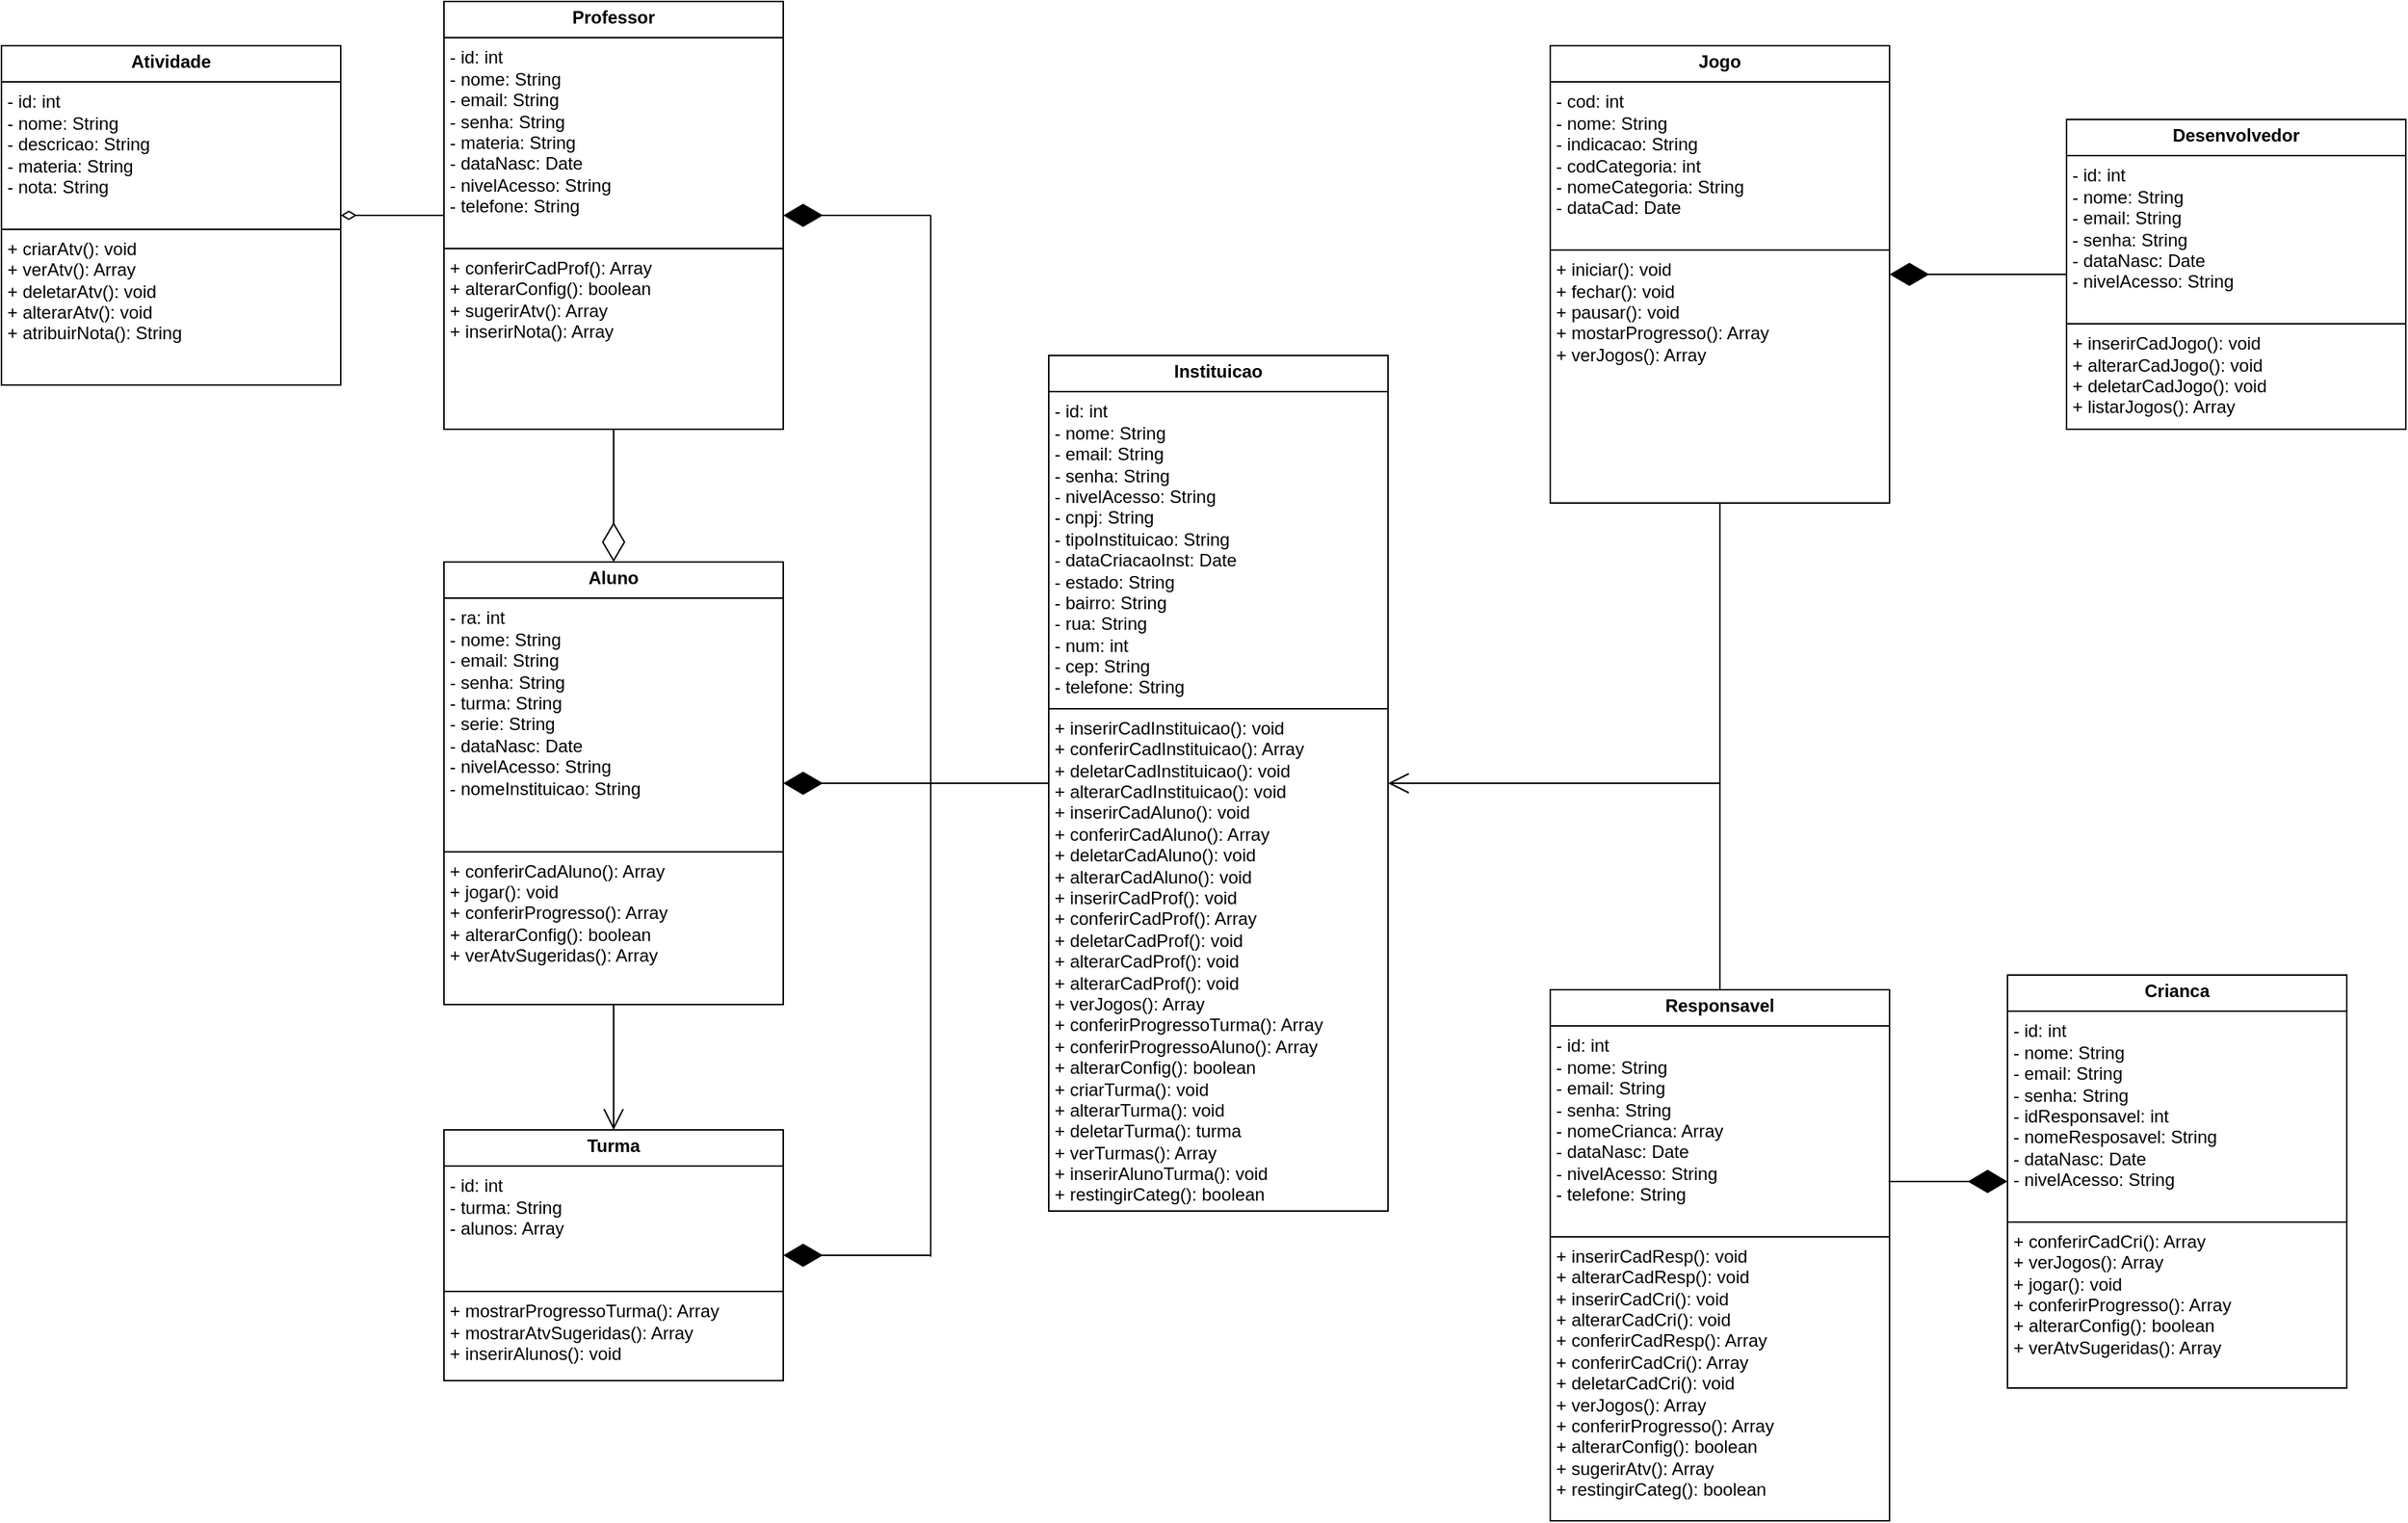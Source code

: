 <mxfile>
    <diagram name="Página-1" id="P0dt_XROy20qcgtOSnDv">
        <mxGraphModel dx="1307" dy="751" grid="1" gridSize="10" guides="1" tooltips="1" connect="1" arrows="1" fold="1" page="1" pageScale="1" pageWidth="1654" pageHeight="1169" math="0" shadow="0">
            <root>
                <mxCell id="0"/>
                <mxCell id="1" parent="0"/>
                <mxCell id="3cunooh5xRu-Bq_bCVS8-2" value="&lt;p style=&quot;margin:0px;margin-top:4px;text-align:center;&quot;&gt;&lt;b&gt;Aluno&lt;/b&gt;&lt;/p&gt;&lt;hr size=&quot;1&quot; style=&quot;border-style:solid;&quot;&gt;&lt;p style=&quot;margin:0px;margin-left:4px;&quot;&gt;- ra: int&lt;/p&gt;&lt;p style=&quot;margin:0px;margin-left:4px;&quot;&gt;- nome: String&lt;/p&gt;&lt;p style=&quot;margin:0px;margin-left:4px;&quot;&gt;- email: String&lt;br&gt;&lt;/p&gt;&lt;p style=&quot;margin:0px;margin-left:4px;&quot;&gt;- senha: String&lt;br&gt;&lt;/p&gt;&lt;p style=&quot;margin:0px;margin-left:4px;&quot;&gt;- turma: String&lt;br&gt;&lt;/p&gt;&lt;p style=&quot;margin:0px;margin-left:4px;&quot;&gt;- serie: String&lt;br&gt;&lt;/p&gt;&lt;p style=&quot;margin: 0px 0px 0px 4px;&quot;&gt;- dataNasc: Date&lt;br&gt;&lt;/p&gt;&lt;p style=&quot;margin:0px;margin-left:4px;&quot;&gt;&lt;span style=&quot;background-color: initial;&quot;&gt;- nivelAcesso: String&lt;/span&gt;&lt;br&gt;&lt;/p&gt;&lt;p style=&quot;margin: 0px 0px 0px 4px;&quot;&gt;- nomeInstituicao: String&lt;br&gt;&lt;/p&gt;&lt;p style=&quot;margin: 0px 0px 0px 4px;&quot;&gt;&lt;br&gt;&lt;/p&gt;&lt;p style=&quot;margin:0px;margin-left:4px;&quot;&gt;&lt;br&gt;&lt;/p&gt;&lt;hr size=&quot;1&quot; style=&quot;border-style:solid;&quot;&gt;&lt;p style=&quot;margin:0px;margin-left:4px;&quot;&gt;&lt;span style=&quot;background-color: transparent; color: light-dark(rgb(0, 0, 0), rgb(255, 255, 255));&quot;&gt;+ conferirCadAluno(): Array&lt;/span&gt;&lt;/p&gt;&lt;p style=&quot;margin:0px;margin-left:4px;&quot;&gt;&lt;span style=&quot;background-color: transparent;&quot;&gt;+ jogar&lt;/span&gt;&lt;span style=&quot;background-color: initial;&quot;&gt;(): void&lt;/span&gt;&lt;/p&gt;&lt;p style=&quot;margin:0px;margin-left:4px;&quot;&gt;+ conferirProgresso(): Array&lt;span style=&quot;background-color: initial;&quot;&gt;&lt;br&gt;&lt;/span&gt;&lt;/p&gt;&lt;p style=&quot;margin:0px;margin-left:4px;&quot;&gt;+ alterarConfig(): boolean&lt;br&gt;&lt;/p&gt;&lt;p style=&quot;margin:0px;margin-left:4px;&quot;&gt;+ verAtvSugeridas(): Array&lt;/p&gt;" style="verticalAlign=top;align=left;overflow=fill;html=1;whiteSpace=wrap;" parent="1" vertex="1">
                    <mxGeometry x="312" y="470" width="230" height="300" as="geometry"/>
                </mxCell>
                <mxCell id="D33tNo4wd2h5tKQrQj5H-1" value="&lt;p style=&quot;margin:0px;margin-top:4px;text-align:center;&quot;&gt;&lt;b&gt;Crianca&lt;/b&gt;&lt;/p&gt;&lt;hr size=&quot;1&quot; style=&quot;border-style:solid;&quot;&gt;&lt;p style=&quot;margin:0px;margin-left:4px;&quot;&gt;- id: int&lt;/p&gt;&lt;p style=&quot;margin:0px;margin-left:4px;&quot;&gt;- nome: String&lt;/p&gt;&lt;p style=&quot;margin:0px;margin-left:4px;&quot;&gt;- email: String&lt;br&gt;&lt;/p&gt;&lt;p style=&quot;margin:0px;margin-left:4px;&quot;&gt;- senha: String&lt;/p&gt;&lt;p style=&quot;margin:0px;margin-left:4px;&quot;&gt;- idResponsavel: int&lt;/p&gt;&lt;p style=&quot;margin:0px;margin-left:4px;&quot;&gt;- nomeResposavel: String&lt;/p&gt;&lt;p style=&quot;margin: 0px 0px 0px 4px;&quot;&gt;- dataNasc: Date&lt;br&gt;&lt;/p&gt;&lt;p style=&quot;margin:0px;margin-left:4px;&quot;&gt;&lt;span style=&quot;background-color: initial;&quot;&gt;- nivelAcesso: String&lt;/span&gt;&lt;br&gt;&lt;/p&gt;&lt;p style=&quot;margin:0px;margin-left:4px;&quot;&gt;&lt;br&gt;&lt;/p&gt;&lt;hr size=&quot;1&quot; style=&quot;border-style:solid;&quot;&gt;&lt;p style=&quot;margin:0px;margin-left:4px;&quot;&gt;&lt;span style=&quot;background-color: initial;&quot;&gt;+ conferirCadCri(): Array&lt;/span&gt;&lt;br&gt;&lt;/p&gt;&lt;p style=&quot;margin:0px;margin-left:4px;&quot;&gt;+ verJogos(): Array&lt;br&gt;&lt;/p&gt;&lt;p style=&quot;margin:0px;margin-left:4px;&quot;&gt;+ jogar&lt;span style=&quot;background-color: initial;&quot;&gt;(): void&lt;/span&gt;&lt;/p&gt;&lt;p style=&quot;margin:0px;margin-left:4px;&quot;&gt;+ conferirProgresso(): Array&lt;span style=&quot;background-color: initial;&quot;&gt;&lt;br&gt;&lt;/span&gt;&lt;/p&gt;&lt;p style=&quot;margin:0px;margin-left:4px;&quot;&gt;+ alterarConfig(): boolean&lt;br&gt;&lt;/p&gt;&lt;p style=&quot;margin: 0px 0px 0px 4px;&quot;&gt;+ verAtvSugeridas(): Array&lt;/p&gt;&lt;p style=&quot;margin: 0px 0px 0px 4px;&quot;&gt;&lt;br&gt;&lt;/p&gt;" style="verticalAlign=top;align=left;overflow=fill;html=1;whiteSpace=wrap;" parent="1" vertex="1">
                    <mxGeometry x="1372" y="750" width="230" height="280" as="geometry"/>
                </mxCell>
                <mxCell id="D33tNo4wd2h5tKQrQj5H-2" value="&lt;p style=&quot;margin:0px;margin-top:4px;text-align:center;&quot;&gt;&lt;b&gt;Responsavel&lt;/b&gt;&lt;/p&gt;&lt;hr size=&quot;1&quot; style=&quot;border-style:solid;&quot;&gt;&lt;p style=&quot;margin:0px;margin-left:4px;&quot;&gt;- id: int&lt;/p&gt;&lt;p style=&quot;margin:0px;margin-left:4px;&quot;&gt;- nome: String&lt;/p&gt;&lt;p style=&quot;margin:0px;margin-left:4px;&quot;&gt;- email: String&lt;br&gt;&lt;/p&gt;&lt;p style=&quot;margin:0px;margin-left:4px;&quot;&gt;- senha: String&lt;/p&gt;&lt;p style=&quot;margin:0px;margin-left:4px;&quot;&gt;- nomeCrianca: Array&lt;/p&gt;&lt;p style=&quot;margin:0px;margin-left:4px;&quot;&gt;&lt;span style=&quot;background-color: transparent;&quot;&gt;- dataNasc: Date&lt;/span&gt;&lt;/p&gt;&lt;p style=&quot;margin:0px;margin-left:4px;&quot;&gt;- nivelAcesso: String&lt;br&gt;&lt;/p&gt;&lt;p style=&quot;margin:0px;margin-left:4px;&quot;&gt;- telefone: String&lt;/p&gt;&lt;p style=&quot;margin:0px;margin-left:4px;&quot;&gt;&lt;br&gt;&lt;/p&gt;&lt;hr size=&quot;1&quot; style=&quot;border-style:solid;&quot;&gt;&lt;p style=&quot;margin: 0px 0px 0px 4px;&quot;&gt;+ inserirCadResp(): void&lt;/p&gt;&lt;p style=&quot;margin: 0px 0px 0px 4px;&quot;&gt;+ alterarCadResp(): void&lt;/p&gt;&lt;p style=&quot;margin:0px;margin-left:4px;&quot;&gt;+ inserirCadCri(): void&lt;/p&gt;&lt;p style=&quot;margin: 0px 0px 0px 4px;&quot;&gt;+ alterarCadCri(): void&lt;/p&gt;&lt;p style=&quot;margin: 0px 0px 0px 4px;&quot;&gt;+ conferirCadResp(): Array&lt;br&gt;&lt;/p&gt;&lt;p style=&quot;margin:0px;margin-left:4px;&quot;&gt;+ conferirCadCri(): Array&lt;br&gt;&lt;/p&gt;&lt;p style=&quot;margin: 0px 0px 0px 4px;&quot;&gt;+ deletarCadCri(): void&lt;br&gt;&lt;/p&gt;&lt;p style=&quot;margin:0px;margin-left:4px;&quot;&gt;+ verJogos(): Array&lt;/p&gt;&lt;p style=&quot;margin:0px;margin-left:4px;&quot;&gt;+ conferirProgresso(): Array&lt;span style=&quot;background-color: initial;&quot;&gt;&lt;br&gt;&lt;/span&gt;&lt;/p&gt;&lt;p style=&quot;margin:0px;margin-left:4px;&quot;&gt;+ alterarConfig(): boolean&lt;br&gt;&lt;/p&gt;&lt;p style=&quot;margin: 0px 0px 0px 4px;&quot;&gt;+ sugerirAtv(): Array&lt;br&gt;&lt;/p&gt;&lt;p style=&quot;margin: 0px 0px 0px 4px;&quot;&gt;+ restingirCateg(): boolean&lt;br&gt;&lt;/p&gt;&lt;div&gt;&lt;br&gt;&lt;/div&gt;" style="verticalAlign=top;align=left;overflow=fill;html=1;whiteSpace=wrap;" parent="1" vertex="1">
                    <mxGeometry x="1062" y="760" width="230" height="360" as="geometry"/>
                </mxCell>
                <mxCell id="D33tNo4wd2h5tKQrQj5H-3" value="&lt;p style=&quot;margin:0px;margin-top:4px;text-align:center;&quot;&gt;&lt;b&gt;Instituicao&lt;/b&gt;&lt;/p&gt;&lt;hr size=&quot;1&quot; style=&quot;border-style:solid;&quot;&gt;&lt;p style=&quot;margin:0px;margin-left:4px;&quot;&gt;- id: int&lt;/p&gt;&lt;p style=&quot;margin:0px;margin-left:4px;&quot;&gt;- nome: String&lt;/p&gt;&lt;p style=&quot;margin:0px;margin-left:4px;&quot;&gt;- email: String&lt;br&gt;&lt;/p&gt;&lt;p style=&quot;margin:0px;margin-left:4px;&quot;&gt;- senha: String&lt;/p&gt;&lt;p style=&quot;margin:0px;margin-left:4px;&quot;&gt;- nivelAcesso: String&lt;br&gt;&lt;/p&gt;&lt;p style=&quot;margin:0px;margin-left:4px;&quot;&gt;- cnpj: String&lt;/p&gt;&lt;p style=&quot;margin:0px;margin-left:4px;&quot;&gt;- tipoInstituicao: String&lt;/p&gt;&lt;p style=&quot;margin:0px;margin-left:4px;&quot;&gt;- dataCriacaoInst: Date&lt;/p&gt;&lt;p style=&quot;margin:0px;margin-left:4px;&quot;&gt;- estado: String&lt;/p&gt;&lt;p style=&quot;margin:0px;margin-left:4px;&quot;&gt;- bairro: String&lt;/p&gt;&lt;p style=&quot;margin:0px;margin-left:4px;&quot;&gt;- rua: String&lt;/p&gt;&lt;p style=&quot;margin:0px;margin-left:4px;&quot;&gt;- num: int&lt;/p&gt;&lt;p style=&quot;margin:0px;margin-left:4px;&quot;&gt;- cep: String&lt;/p&gt;&lt;p style=&quot;margin:0px;margin-left:4px;&quot;&gt;- telefone: String&lt;/p&gt;&lt;hr size=&quot;1&quot; style=&quot;border-style:solid;&quot;&gt;&lt;p style=&quot;margin: 0px 0px 0px 4px;&quot;&gt;+ inserirCadInstituicao(): void&lt;/p&gt;&lt;p style=&quot;margin: 0px 0px 0px 4px;&quot;&gt;+ conferirCadInstituicao(): Array&lt;br&gt;&lt;/p&gt;&lt;p style=&quot;margin: 0px 0px 0px 4px;&quot;&gt;+ deletarCadInstituicao(): void&lt;br&gt;&lt;/p&gt;&lt;p style=&quot;margin: 0px 0px 0px 4px;&quot;&gt;+ alterarCadInstituicao(): void&lt;/p&gt;&lt;p style=&quot;margin: 0px 0px 0px 4px;&quot;&gt;+ inserirCadAluno(): void&lt;/p&gt;&lt;p style=&quot;margin: 0px 0px 0px 4px;&quot;&gt;+ conferirCadAluno(): Array&lt;br&gt;&lt;/p&gt;&lt;p style=&quot;margin: 0px 0px 0px 4px;&quot;&gt;+ deletarCadAluno(): void&lt;br&gt;&lt;/p&gt;&lt;p style=&quot;margin: 0px 0px 0px 4px;&quot;&gt;+ alterarCadAluno(): void&lt;br&gt;&lt;/p&gt;&lt;p style=&quot;margin: 0px 0px 0px 4px;&quot;&gt;+ inserirCadProf(): void&lt;/p&gt;&lt;p style=&quot;margin: 0px 0px 0px 4px;&quot;&gt;+ conferirCadProf(): Array&lt;/p&gt;&lt;p style=&quot;margin: 0px 0px 0px 4px;&quot;&gt;+ deletarCadProf(): void&lt;br&gt;&lt;/p&gt;&lt;p style=&quot;margin: 0px 0px 0px 4px;&quot;&gt;+ alterarCadProf(): void&lt;/p&gt;&lt;p style=&quot;margin: 0px 0px 0px 4px;&quot;&gt;+ alterarCadProf(): void&lt;/p&gt;&lt;p style=&quot;margin: 0px 0px 0px 4px;&quot;&gt;+ verJogos(): Array&lt;/p&gt;&lt;p style=&quot;margin: 0px 0px 0px 4px;&quot;&gt;+ conferirProgressoTurma(): Array&lt;span style=&quot;background-color: initial;&quot;&gt;&lt;br&gt;&lt;/span&gt;&lt;/p&gt;&lt;p style=&quot;margin: 0px 0px 0px 4px;&quot;&gt;+ conferirProgressoAluno(): Array&lt;span style=&quot;background-color: initial;&quot;&gt;&lt;br&gt;&lt;/span&gt;&lt;/p&gt;&lt;p style=&quot;margin: 0px 0px 0px 4px;&quot;&gt;+ alterarConfig(): boolean&lt;/p&gt;&lt;p style=&quot;margin: 0px 0px 0px 4px;&quot;&gt;+ criarTurma(): void&lt;/p&gt;&lt;p style=&quot;margin: 0px 0px 0px 4px;&quot;&gt;+ alterarTurma(): void&lt;/p&gt;&lt;p style=&quot;margin: 0px 0px 0px 4px;&quot;&gt;+ deletarTurma(): turma&lt;/p&gt;&lt;p style=&quot;margin: 0px 0px 0px 4px;&quot;&gt;+ verTurmas(): Array&lt;/p&gt;&lt;p style=&quot;margin: 0px 0px 0px 4px;&quot;&gt;+ inserirAlunoTurma(): void&lt;/p&gt;&lt;p style=&quot;margin: 0px 0px 0px 4px;&quot;&gt;+ restingirCateg(): boolean&lt;/p&gt;" style="verticalAlign=top;align=left;overflow=fill;html=1;whiteSpace=wrap;" parent="1" vertex="1">
                    <mxGeometry x="722" y="330" width="230" height="580" as="geometry"/>
                </mxCell>
                <mxCell id="D33tNo4wd2h5tKQrQj5H-4" value="&lt;p style=&quot;margin:0px;margin-top:4px;text-align:center;&quot;&gt;&lt;b&gt;Professor&lt;/b&gt;&lt;/p&gt;&lt;hr size=&quot;1&quot; style=&quot;border-style:solid;&quot;&gt;&lt;p style=&quot;margin:0px;margin-left:4px;&quot;&gt;- id: int&lt;/p&gt;&lt;p style=&quot;margin:0px;margin-left:4px;&quot;&gt;- nome: String&lt;/p&gt;&lt;p style=&quot;margin:0px;margin-left:4px;&quot;&gt;- email: String&lt;br&gt;&lt;/p&gt;&lt;p style=&quot;margin:0px;margin-left:4px;&quot;&gt;- senha: String&lt;br&gt;&lt;/p&gt;&lt;p style=&quot;margin:0px;margin-left:4px;&quot;&gt;- materia: String&lt;/p&gt;&lt;p style=&quot;margin:0px;margin-left:4px;&quot;&gt;- dataNasc: Date&lt;br&gt;&lt;/p&gt;&lt;p style=&quot;margin:0px;margin-left:4px;&quot;&gt;- nivelAcesso: String&lt;br&gt;&lt;/p&gt;&lt;p style=&quot;margin:0px;margin-left:4px;&quot;&gt;- telefone: String&lt;/p&gt;&lt;p style=&quot;margin:0px;margin-left:4px;&quot;&gt;&lt;br&gt;&lt;/p&gt;&lt;hr size=&quot;1&quot; style=&quot;border-style:solid;&quot;&gt;&lt;p style=&quot;margin:0px;margin-left:4px;&quot;&gt;&lt;span style=&quot;background-color: transparent; color: light-dark(rgb(0, 0, 0), rgb(255, 255, 255));&quot;&gt;+ conferirCadProf(): Array&lt;/span&gt;&lt;/p&gt;&lt;p style=&quot;margin:0px;margin-left:4px;&quot;&gt;&lt;span style=&quot;background-color: transparent;&quot;&gt;+ alterarConfig(): boolean&lt;/span&gt;&lt;/p&gt;&lt;p style=&quot;margin:0px;margin-left:4px;&quot;&gt;+ sugerirAtv(): Array&lt;/p&gt;&lt;p style=&quot;margin:0px;margin-left:4px;&quot;&gt;+ inserirNota(): Array&lt;/p&gt;&lt;p style=&quot;margin:0px;margin-left:4px;&quot;&gt;&lt;br&gt;&lt;/p&gt;" style="verticalAlign=top;align=left;overflow=fill;html=1;whiteSpace=wrap;" parent="1" vertex="1">
                    <mxGeometry x="312" y="90" width="230" height="290" as="geometry"/>
                </mxCell>
                <mxCell id="D33tNo4wd2h5tKQrQj5H-5" value="&lt;p style=&quot;margin:0px;margin-top:4px;text-align:center;&quot;&gt;&lt;b&gt;Turma&lt;/b&gt;&lt;/p&gt;&lt;hr size=&quot;1&quot; style=&quot;border-style:solid;&quot;&gt;&lt;p style=&quot;margin:0px;margin-left:4px;&quot;&gt;- id: int&lt;/p&gt;&lt;p style=&quot;margin:0px;margin-left:4px;&quot;&gt;- turma: String&lt;/p&gt;&lt;p style=&quot;margin:0px;margin-left:4px;&quot;&gt;- alunos: Array&lt;/p&gt;&lt;p style=&quot;margin:0px;margin-left:4px;&quot;&gt;&lt;br&gt;&lt;/p&gt;&lt;p style=&quot;margin:0px;margin-left:4px;&quot;&gt;&lt;br&gt;&lt;/p&gt;&lt;hr size=&quot;1&quot; style=&quot;border-style:solid;&quot;&gt;&lt;p style=&quot;margin:0px;margin-left:4px;&quot;&gt;+ mostrarProgressoTurma(): Array&lt;/p&gt;&lt;p style=&quot;margin:0px;margin-left:4px;&quot;&gt;+ mostrarAtvSugeridas(): Array&lt;/p&gt;&lt;p style=&quot;margin: 0px 0px 0px 4px;&quot;&gt;+ inserirAlunos(): void&lt;/p&gt;&lt;p style=&quot;margin: 0px 0px 0px 4px;&quot;&gt;&lt;br&gt;&lt;/p&gt;&lt;p style=&quot;margin:0px;margin-left:4px;&quot;&gt;&lt;br&gt;&lt;/p&gt;" style="verticalAlign=top;align=left;overflow=fill;html=1;whiteSpace=wrap;" parent="1" vertex="1">
                    <mxGeometry x="312" y="855" width="230" height="170" as="geometry"/>
                </mxCell>
                <mxCell id="D33tNo4wd2h5tKQrQj5H-7" value="&lt;p style=&quot;margin:0px;margin-top:4px;text-align:center;&quot;&gt;&lt;b&gt;Jogo&lt;/b&gt;&lt;/p&gt;&lt;hr size=&quot;1&quot; style=&quot;border-style:solid;&quot;&gt;&lt;p style=&quot;margin:0px;margin-left:4px;&quot;&gt;- cod: int&lt;/p&gt;&lt;p style=&quot;margin:0px;margin-left:4px;&quot;&gt;- nome: String&lt;/p&gt;&lt;p style=&quot;margin:0px;margin-left:4px;&quot;&gt;- indicacao: String&lt;/p&gt;&lt;p style=&quot;margin:0px;margin-left:4px;&quot;&gt;- codCategoria: int&lt;/p&gt;&lt;p style=&quot;margin:0px;margin-left:4px;&quot;&gt;- nomeCategoria: String&lt;/p&gt;&lt;p style=&quot;margin:0px;margin-left:4px;&quot;&gt;- dataCad: Date&lt;/p&gt;&lt;p style=&quot;margin:0px;margin-left:4px;&quot;&gt;&lt;br&gt;&lt;/p&gt;&lt;hr size=&quot;1&quot; style=&quot;border-style:solid;&quot;&gt;&lt;p style=&quot;margin:0px;margin-left:4px;&quot;&gt;+ iniciar(): void&lt;/p&gt;&lt;p style=&quot;margin:0px;margin-left:4px;&quot;&gt;+ fechar(): void&lt;/p&gt;&lt;p style=&quot;margin:0px;margin-left:4px;&quot;&gt;+ pausar(): void&lt;/p&gt;&lt;p style=&quot;margin:0px;margin-left:4px;&quot;&gt;+ mostarProgresso(): Array&lt;/p&gt;&lt;p style=&quot;margin:0px;margin-left:4px;&quot;&gt;+ verJogos(): Array&lt;/p&gt;" style="verticalAlign=top;align=left;overflow=fill;html=1;whiteSpace=wrap;" parent="1" vertex="1">
                    <mxGeometry x="1062" y="120" width="230" height="310" as="geometry"/>
                </mxCell>
                <mxCell id="D33tNo4wd2h5tKQrQj5H-8" value="&lt;p style=&quot;margin:0px;margin-top:4px;text-align:center;&quot;&gt;&lt;b&gt;Desenvolvedor&lt;/b&gt;&lt;/p&gt;&lt;hr size=&quot;1&quot; style=&quot;border-style:solid;&quot;&gt;&lt;p style=&quot;margin:0px;margin-left:4px;&quot;&gt;- id: int&lt;/p&gt;&lt;p style=&quot;margin:0px;margin-left:4px;&quot;&gt;- nome: String&lt;/p&gt;&lt;p style=&quot;margin:0px;margin-left:4px;&quot;&gt;- email: String&lt;br&gt;&lt;/p&gt;&lt;p style=&quot;margin:0px;margin-left:4px;&quot;&gt;- senha: String&lt;/p&gt;&lt;p style=&quot;margin:0px;margin-left:4px;&quot;&gt;- dataNasc: Date&lt;br&gt;&lt;/p&gt;&lt;p style=&quot;margin:0px;margin-left:4px;&quot;&gt;- nivelAcesso: String&lt;br&gt;&lt;/p&gt;&lt;p style=&quot;margin:0px;margin-left:4px;&quot;&gt;&lt;br&gt;&lt;/p&gt;&lt;hr size=&quot;1&quot; style=&quot;border-style:solid;&quot;&gt;&lt;p style=&quot;margin:0px;margin-left:4px;&quot;&gt;+ inserirCadJogo(): void&lt;/p&gt;&lt;p style=&quot;margin:0px;margin-left:4px;&quot;&gt;+ alterarCadJogo(): void&lt;/p&gt;&lt;p style=&quot;margin:0px;margin-left:4px;&quot;&gt;+ deletarCadJogo(): void&lt;br&gt;&lt;/p&gt;&lt;p style=&quot;margin:0px;margin-left:4px;&quot;&gt;+ listarJogos(): Array&lt;br&gt;&lt;/p&gt;&lt;p style=&quot;margin:0px;margin-left:4px;&quot;&gt;&lt;br&gt;&lt;/p&gt;" style="verticalAlign=top;align=left;overflow=fill;html=1;whiteSpace=wrap;" parent="1" vertex="1">
                    <mxGeometry x="1412" y="170" width="230" height="210" as="geometry"/>
                </mxCell>
                <mxCell id="l9mO2in6igEEUiFizmPF-2" value="" style="endArrow=diamondThin;endFill=1;endSize=24;html=1;rounded=0;entryX=1;entryY=0.5;entryDx=0;entryDy=0;exitX=0;exitY=0.5;exitDx=0;exitDy=0;" parent="1" source="D33tNo4wd2h5tKQrQj5H-3" target="3cunooh5xRu-Bq_bCVS8-2" edge="1">
                    <mxGeometry width="160" relative="1" as="geometry">
                        <mxPoint x="632" y="490" as="sourcePoint"/>
                        <mxPoint x="792" y="490" as="targetPoint"/>
                    </mxGeometry>
                </mxCell>
                <mxCell id="l9mO2in6igEEUiFizmPF-3" value="" style="endArrow=diamondThin;endFill=1;endSize=24;html=1;rounded=0;entryX=1;entryY=0.5;entryDx=0;entryDy=0;" parent="1" target="D33tNo4wd2h5tKQrQj5H-4" edge="1">
                    <mxGeometry width="160" relative="1" as="geometry">
                        <mxPoint x="642" y="235" as="sourcePoint"/>
                        <mxPoint x="892" y="490" as="targetPoint"/>
                    </mxGeometry>
                </mxCell>
                <mxCell id="l9mO2in6igEEUiFizmPF-4" value="" style="endArrow=diamondThin;endFill=1;endSize=24;html=1;rounded=0;entryX=1;entryY=0.5;entryDx=0;entryDy=0;" parent="1" target="D33tNo4wd2h5tKQrQj5H-5" edge="1">
                    <mxGeometry width="160" relative="1" as="geometry">
                        <mxPoint x="642" y="940" as="sourcePoint"/>
                        <mxPoint x="892" y="490" as="targetPoint"/>
                    </mxGeometry>
                </mxCell>
                <mxCell id="l9mO2in6igEEUiFizmPF-5" value="" style="endArrow=none;html=1;rounded=0;" parent="1" edge="1">
                    <mxGeometry width="50" height="50" relative="1" as="geometry">
                        <mxPoint x="642" y="941" as="sourcePoint"/>
                        <mxPoint x="642" y="235" as="targetPoint"/>
                    </mxGeometry>
                </mxCell>
                <mxCell id="l9mO2in6igEEUiFizmPF-6" value="" style="endArrow=diamondThin;endFill=0;endSize=24;html=1;rounded=0;entryX=0.5;entryY=0;entryDx=0;entryDy=0;exitX=0.5;exitY=1;exitDx=0;exitDy=0;" parent="1" source="D33tNo4wd2h5tKQrQj5H-4" target="3cunooh5xRu-Bq_bCVS8-2" edge="1">
                    <mxGeometry width="160" relative="1" as="geometry">
                        <mxPoint x="732" y="490" as="sourcePoint"/>
                        <mxPoint x="892" y="490" as="targetPoint"/>
                    </mxGeometry>
                </mxCell>
                <mxCell id="l9mO2in6igEEUiFizmPF-7" value="" style="endArrow=open;endFill=1;endSize=12;html=1;rounded=0;entryX=0.5;entryY=0;entryDx=0;entryDy=0;exitX=0.5;exitY=1;exitDx=0;exitDy=0;" parent="1" source="3cunooh5xRu-Bq_bCVS8-2" target="D33tNo4wd2h5tKQrQj5H-5" edge="1">
                    <mxGeometry width="160" relative="1" as="geometry">
                        <mxPoint x="732" y="490" as="sourcePoint"/>
                        <mxPoint x="892" y="490" as="targetPoint"/>
                    </mxGeometry>
                </mxCell>
                <mxCell id="l9mO2in6igEEUiFizmPF-8" value="" style="endArrow=diamondThin;endFill=1;endSize=24;html=1;rounded=0;entryX=1;entryY=0.5;entryDx=0;entryDy=0;exitX=0;exitY=0.5;exitDx=0;exitDy=0;" parent="1" source="D33tNo4wd2h5tKQrQj5H-8" target="D33tNo4wd2h5tKQrQj5H-7" edge="1">
                    <mxGeometry width="160" relative="1" as="geometry">
                        <mxPoint x="632" y="490" as="sourcePoint"/>
                        <mxPoint x="792" y="490" as="targetPoint"/>
                    </mxGeometry>
                </mxCell>
                <mxCell id="l9mO2in6igEEUiFizmPF-9" value="" style="endArrow=open;endFill=1;endSize=12;html=1;rounded=0;entryX=1;entryY=0.5;entryDx=0;entryDy=0;" parent="1" target="D33tNo4wd2h5tKQrQj5H-3" edge="1">
                    <mxGeometry width="160" relative="1" as="geometry">
                        <mxPoint x="1177" y="620" as="sourcePoint"/>
                        <mxPoint x="792" y="490" as="targetPoint"/>
                    </mxGeometry>
                </mxCell>
                <mxCell id="l9mO2in6igEEUiFizmPF-11" value="" style="endArrow=diamondThin;endFill=1;endSize=24;html=1;rounded=0;entryX=0;entryY=0.5;entryDx=0;entryDy=0;exitX=0.997;exitY=0.361;exitDx=0;exitDy=0;exitPerimeter=0;" parent="1" source="D33tNo4wd2h5tKQrQj5H-2" target="D33tNo4wd2h5tKQrQj5H-1" edge="1">
                    <mxGeometry width="160" relative="1" as="geometry">
                        <mxPoint x="632" y="490" as="sourcePoint"/>
                        <mxPoint x="792" y="490" as="targetPoint"/>
                    </mxGeometry>
                </mxCell>
                <mxCell id="2" value="" style="endArrow=none;html=1;entryX=0.5;entryY=1;entryDx=0;entryDy=0;exitX=0.5;exitY=0;exitDx=0;exitDy=0;" parent="1" source="D33tNo4wd2h5tKQrQj5H-2" target="D33tNo4wd2h5tKQrQj5H-7" edge="1">
                    <mxGeometry width="50" height="50" relative="1" as="geometry">
                        <mxPoint x="1062" y="580" as="sourcePoint"/>
                        <mxPoint x="1112" y="530" as="targetPoint"/>
                    </mxGeometry>
                </mxCell>
                <mxCell id="3" value="&lt;p style=&quot;margin:0px;margin-top:4px;text-align:center;&quot;&gt;&lt;b&gt;Atividade&lt;/b&gt;&lt;/p&gt;&lt;hr size=&quot;1&quot; style=&quot;border-style:solid;&quot;&gt;&lt;p style=&quot;margin:0px;margin-left:4px;&quot;&gt;- id: int&lt;/p&gt;&lt;p style=&quot;margin:0px;margin-left:4px;&quot;&gt;- nome: String&lt;/p&gt;&lt;p style=&quot;margin:0px;margin-left:4px;&quot;&gt;- descricao: String&lt;br&gt;&lt;/p&gt;&lt;p style=&quot;margin:0px;margin-left:4px;&quot;&gt;&lt;span style=&quot;background-color: transparent;&quot;&gt;- materia: String&lt;/span&gt;&lt;/p&gt;&lt;p style=&quot;margin:0px;margin-left:4px;&quot;&gt;&lt;span style=&quot;background-color: transparent;&quot;&gt;- nota: String&lt;/span&gt;&lt;/p&gt;&lt;p style=&quot;margin:0px;margin-left:4px;&quot;&gt;&lt;br&gt;&lt;/p&gt;&lt;hr size=&quot;1&quot; style=&quot;border-style:solid;&quot;&gt;&lt;p style=&quot;margin:0px;margin-left:4px;&quot;&gt;&lt;span style=&quot;background-color: transparent; color: light-dark(rgb(0, 0, 0), rgb(255, 255, 255));&quot;&gt;+ criarAtv(): void&lt;/span&gt;&lt;/p&gt;&lt;p style=&quot;margin:0px;margin-left:4px;&quot;&gt;&lt;span style=&quot;background-color: transparent;&quot;&gt;+ verAtv(): Array&lt;/span&gt;&lt;/p&gt;&lt;p style=&quot;margin:0px;margin-left:4px;&quot;&gt;+ deletarAtv(): void&lt;/p&gt;&lt;p style=&quot;margin:0px;margin-left:4px;&quot;&gt;+ alterarAtv(): void&lt;/p&gt;&lt;p style=&quot;margin:0px;margin-left:4px;&quot;&gt;+ atribuirNota(): String&lt;/p&gt;&lt;p style=&quot;margin:0px;margin-left:4px;&quot;&gt;&lt;br&gt;&lt;/p&gt;" style="verticalAlign=top;align=left;overflow=fill;html=1;whiteSpace=wrap;" parent="1" vertex="1">
                    <mxGeometry x="12" y="120" width="230" height="230" as="geometry"/>
                </mxCell>
                <mxCell id="4" value="" style="endArrow=none;startArrow=diamondThin;endFill=0;startFill=0;html=1;verticalAlign=bottom;labelBackgroundColor=none;strokeWidth=1;startSize=8;endSize=8;exitX=1;exitY=0.5;exitDx=0;exitDy=0;entryX=0;entryY=0.5;entryDx=0;entryDy=0;" parent="1" source="3" target="D33tNo4wd2h5tKQrQj5H-4" edge="1">
                    <mxGeometry width="160" relative="1" as="geometry">
                        <mxPoint x="172" y="460" as="sourcePoint"/>
                        <mxPoint x="292" y="260" as="targetPoint"/>
                    </mxGeometry>
                </mxCell>
            </root>
        </mxGraphModel>
    </diagram>
</mxfile>